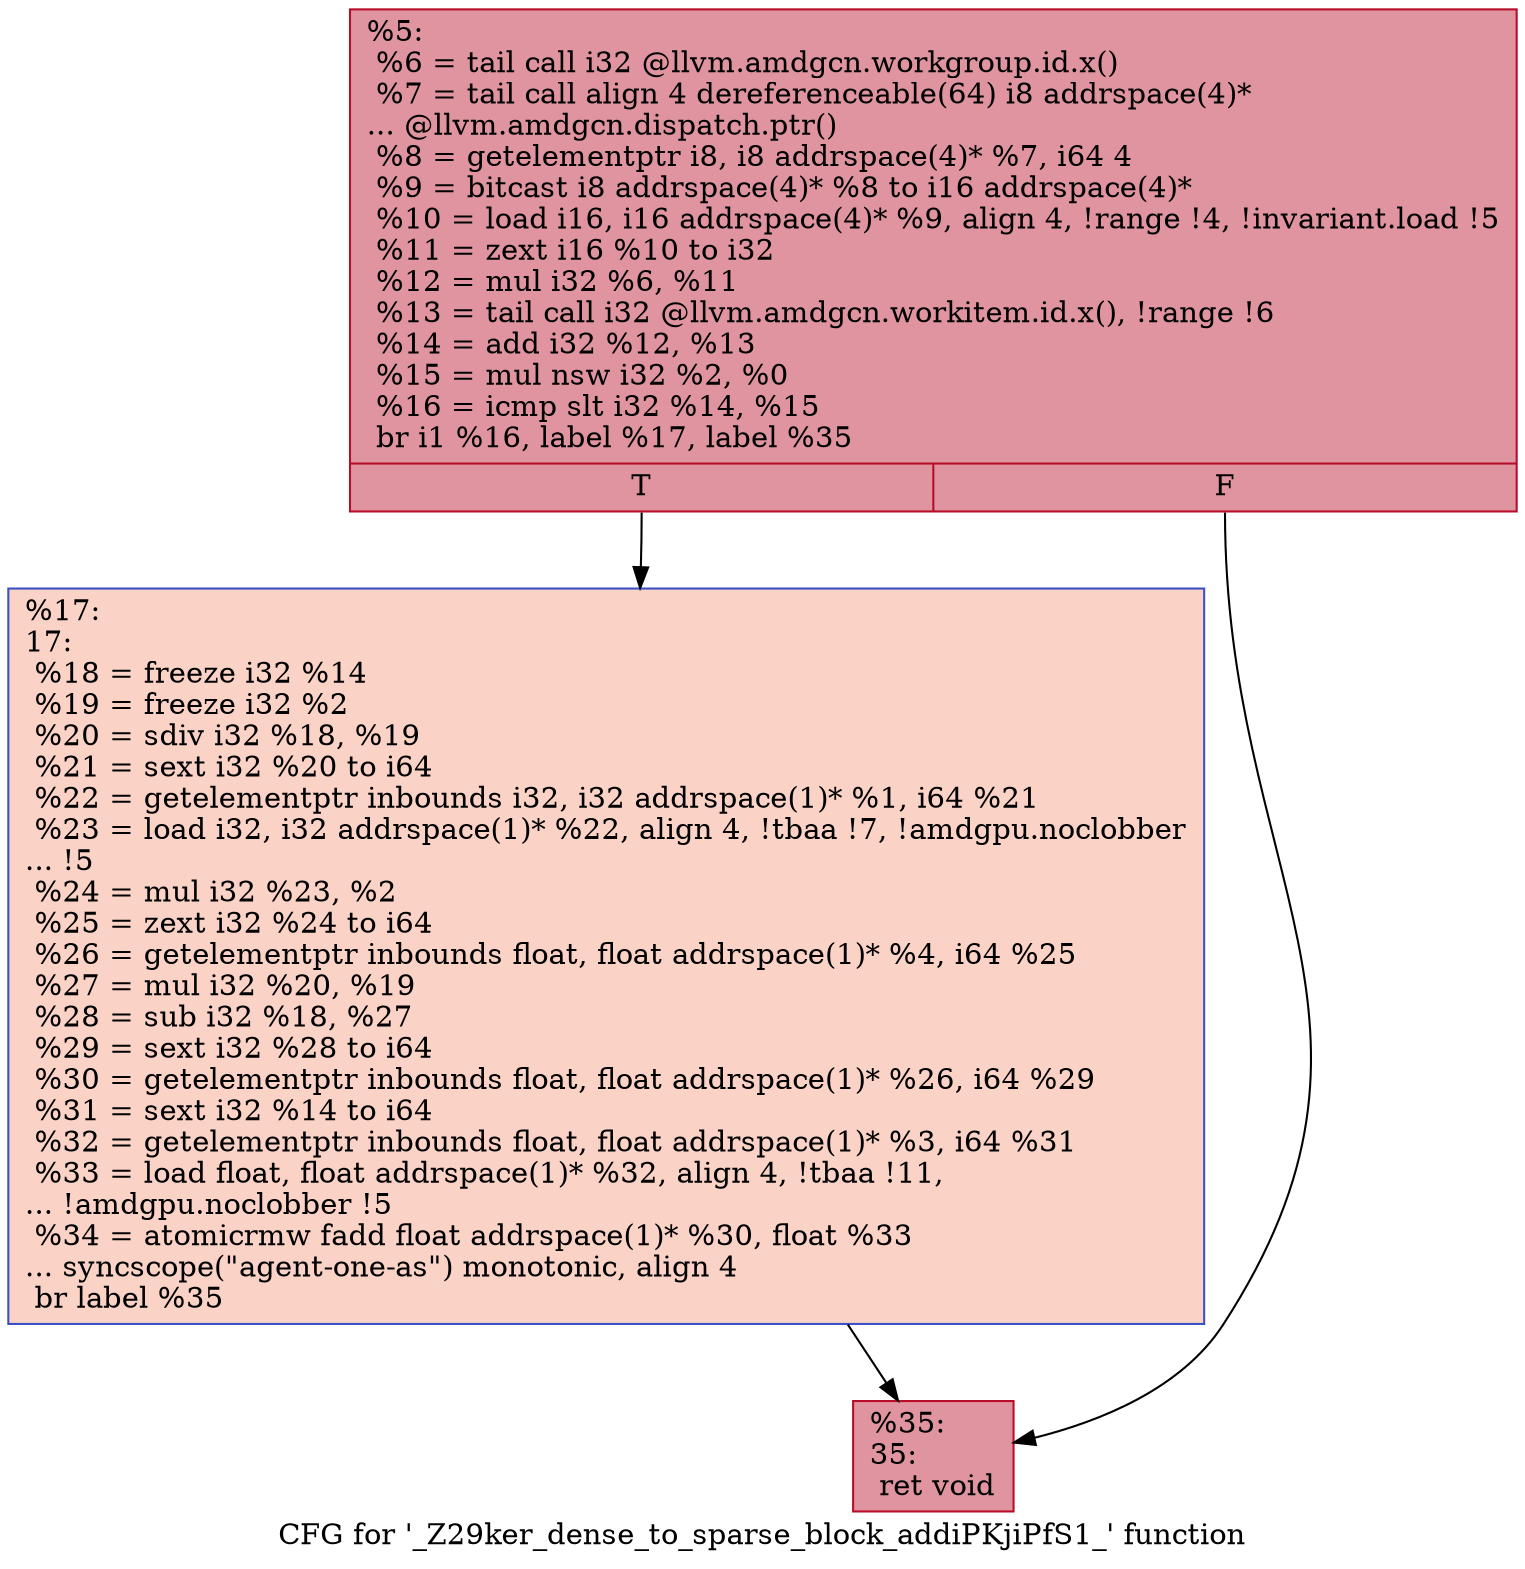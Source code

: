 digraph "CFG for '_Z29ker_dense_to_sparse_block_addiPKjiPfS1_' function" {
	label="CFG for '_Z29ker_dense_to_sparse_block_addiPKjiPfS1_' function";

	Node0x52a42d0 [shape=record,color="#b70d28ff", style=filled, fillcolor="#b70d2870",label="{%5:\l  %6 = tail call i32 @llvm.amdgcn.workgroup.id.x()\l  %7 = tail call align 4 dereferenceable(64) i8 addrspace(4)*\l... @llvm.amdgcn.dispatch.ptr()\l  %8 = getelementptr i8, i8 addrspace(4)* %7, i64 4\l  %9 = bitcast i8 addrspace(4)* %8 to i16 addrspace(4)*\l  %10 = load i16, i16 addrspace(4)* %9, align 4, !range !4, !invariant.load !5\l  %11 = zext i16 %10 to i32\l  %12 = mul i32 %6, %11\l  %13 = tail call i32 @llvm.amdgcn.workitem.id.x(), !range !6\l  %14 = add i32 %12, %13\l  %15 = mul nsw i32 %2, %0\l  %16 = icmp slt i32 %14, %15\l  br i1 %16, label %17, label %35\l|{<s0>T|<s1>F}}"];
	Node0x52a42d0:s0 -> Node0x52a4e00;
	Node0x52a42d0:s1 -> Node0x52a6370;
	Node0x52a4e00 [shape=record,color="#3d50c3ff", style=filled, fillcolor="#f59c7d70",label="{%17:\l17:                                               \l  %18 = freeze i32 %14\l  %19 = freeze i32 %2\l  %20 = sdiv i32 %18, %19\l  %21 = sext i32 %20 to i64\l  %22 = getelementptr inbounds i32, i32 addrspace(1)* %1, i64 %21\l  %23 = load i32, i32 addrspace(1)* %22, align 4, !tbaa !7, !amdgpu.noclobber\l... !5\l  %24 = mul i32 %23, %2\l  %25 = zext i32 %24 to i64\l  %26 = getelementptr inbounds float, float addrspace(1)* %4, i64 %25\l  %27 = mul i32 %20, %19\l  %28 = sub i32 %18, %27\l  %29 = sext i32 %28 to i64\l  %30 = getelementptr inbounds float, float addrspace(1)* %26, i64 %29\l  %31 = sext i32 %14 to i64\l  %32 = getelementptr inbounds float, float addrspace(1)* %3, i64 %31\l  %33 = load float, float addrspace(1)* %32, align 4, !tbaa !11,\l... !amdgpu.noclobber !5\l  %34 = atomicrmw fadd float addrspace(1)* %30, float %33\l... syncscope(\"agent-one-as\") monotonic, align 4\l  br label %35\l}"];
	Node0x52a4e00 -> Node0x52a6370;
	Node0x52a6370 [shape=record,color="#b70d28ff", style=filled, fillcolor="#b70d2870",label="{%35:\l35:                                               \l  ret void\l}"];
}
